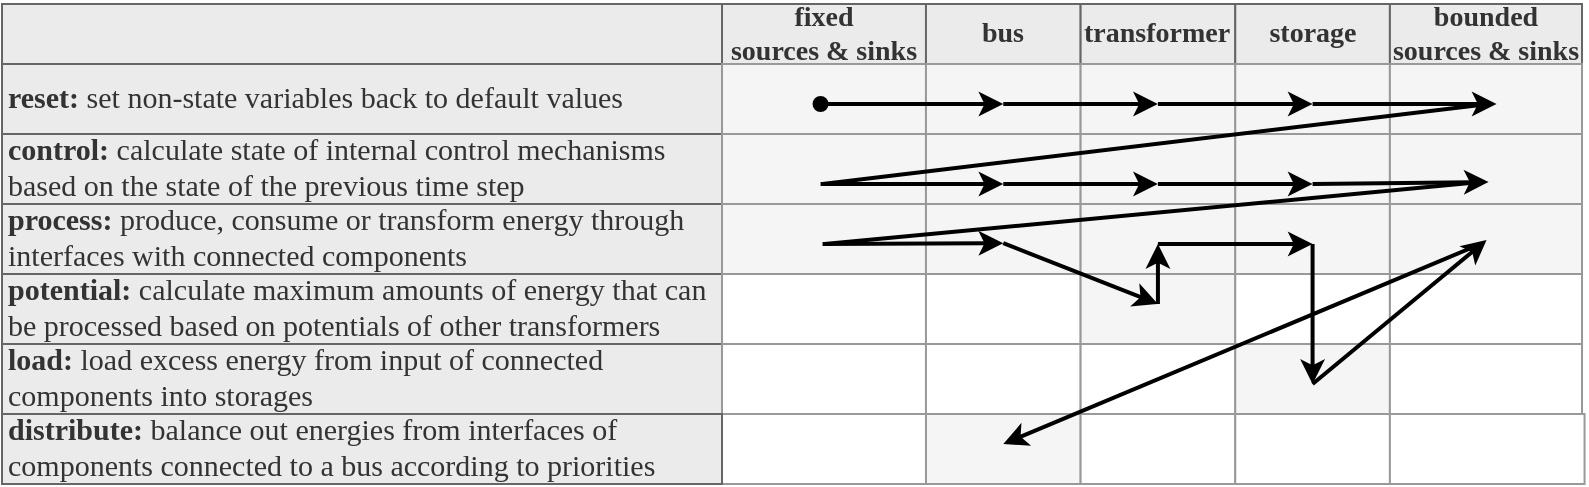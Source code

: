 <mxfile version="20.6.2" type="device"><diagram id="23x8wxZ2Dgz9DGXrz_J-" name="Seite-1"><mxGraphModel dx="1278" dy="-167" grid="1" gridSize="10" guides="1" tooltips="1" connect="1" arrows="1" fold="1" page="1" pageScale="1" pageWidth="1654" pageHeight="1169" math="0" shadow="0"><root><mxCell id="0"/><mxCell id="1" parent="0"/><mxCell id="UcFyxsZBcAPJb8Ku96tM-1" value="" style="group;fillColor=#f5f5f5;strokeColor=#666666;fontColor=#333333;fontFamily=Times New Roman;fontSize=14;container=0;" vertex="1" connectable="0" parent="1"><mxGeometry x="222.678" y="1210" width="618.602" height="240" as="geometry"/></mxCell><mxCell id="UcFyxsZBcAPJb8Ku96tM-2" value="" style="rounded=0;whiteSpace=wrap;html=1;shadow=0;glass=0;sketch=0;fillColor=#f5f5f5;fontColor=#333333;strokeColor=#999999;fontFamily=Times New Roman;fontSize=14;" vertex="1" parent="1"><mxGeometry x="531.979" y="1415" width="77.325" height="35" as="geometry"/></mxCell><mxCell id="UcFyxsZBcAPJb8Ku96tM-3" value="" style="rounded=0;whiteSpace=wrap;html=1;shadow=0;glass=0;sketch=0;fontColor=#333333;fillColor=#FFFFFF;strokeColor=#999999;fontFamily=Times New Roman;fontSize=14;" vertex="1" parent="1"><mxGeometry x="609.304" y="1415" width="77.325" height="35" as="geometry"/></mxCell><mxCell id="UcFyxsZBcAPJb8Ku96tM-4" value="" style="rounded=0;whiteSpace=wrap;html=1;shadow=0;glass=0;sketch=0;fontColor=#333333;fillColor=#FFFFFF;strokeColor=#999999;fontFamily=Times New Roman;fontSize=14;" vertex="1" parent="1"><mxGeometry x="686.629" y="1415" width="77.325" height="35" as="geometry"/></mxCell><mxCell id="UcFyxsZBcAPJb8Ku96tM-5" value="" style="rounded=0;whiteSpace=wrap;html=1;shadow=0;glass=0;sketch=0;fontColor=#333333;fillColor=#FFFFFF;strokeColor=#999999;fontFamily=Times New Roman;fontSize=14;" vertex="1" parent="1"><mxGeometry x="763.95" y="1415" width="97.33" height="35" as="geometry"/></mxCell><mxCell id="UcFyxsZBcAPJb8Ku96tM-6" value="" style="group;fontColor=#333333;fontFamily=Times New Roman;fontSize=14;" vertex="1" connectable="0" parent="1"><mxGeometry x="300.003" y="1210" width="560" height="230" as="geometry"/></mxCell><mxCell id="UcFyxsZBcAPJb8Ku96tM-7" value="fixed &lt;br&gt;sources &amp;amp; sinks" style="rounded=0;whiteSpace=wrap;html=1;shadow=0;glass=0;sketch=0;strokeColor=#666666;fontColor=#333333;fontStyle=1;fillColor=#ebebeb;fontFamily=Times New Roman;fontSize=14;" vertex="1" parent="UcFyxsZBcAPJb8Ku96tM-6"><mxGeometry x="130" width="101.98" height="30" as="geometry"/></mxCell><mxCell id="UcFyxsZBcAPJb8Ku96tM-8" value="bus" style="rounded=0;whiteSpace=wrap;html=1;shadow=0;glass=0;sketch=0;strokeColor=#666666;fontColor=#333333;fontStyle=1;fillColor=#ebebeb;fontFamily=Times New Roman;fontSize=14;" vertex="1" parent="UcFyxsZBcAPJb8Ku96tM-6"><mxGeometry x="231.976" width="77.325" height="30" as="geometry"/></mxCell><mxCell id="UcFyxsZBcAPJb8Ku96tM-9" value="transformer" style="rounded=0;whiteSpace=wrap;html=1;shadow=0;glass=0;sketch=0;strokeColor=#666666;fontColor=#333333;fontStyle=1;fillColor=#ebebeb;fontFamily=Times New Roman;fontSize=14;" vertex="1" parent="UcFyxsZBcAPJb8Ku96tM-6"><mxGeometry x="309.301" width="77.325" height="30" as="geometry"/></mxCell><mxCell id="UcFyxsZBcAPJb8Ku96tM-10" value="storage" style="rounded=0;whiteSpace=wrap;html=1;shadow=0;glass=0;sketch=0;strokeColor=#666666;fontColor=#333333;fontStyle=1;fillColor=#ebebeb;fontFamily=Times New Roman;fontSize=14;" vertex="1" parent="UcFyxsZBcAPJb8Ku96tM-6"><mxGeometry x="386.626" width="77.325" height="30" as="geometry"/></mxCell><mxCell id="UcFyxsZBcAPJb8Ku96tM-11" value="bounded sources &amp;amp; sinks" style="rounded=0;whiteSpace=wrap;html=1;shadow=0;glass=0;sketch=0;strokeColor=#666666;fontColor=#333333;fontStyle=1;fillColor=#ebebeb;fontFamily=Times New Roman;fontSize=14;" vertex="1" parent="UcFyxsZBcAPJb8Ku96tM-6"><mxGeometry x="463.95" width="96.05" height="30" as="geometry"/></mxCell><mxCell id="UcFyxsZBcAPJb8Ku96tM-12" value="&lt;b style=&quot;font-size: 15px;&quot;&gt;reset:&lt;/b&gt; &lt;font style=&quot;font-size: 15px;&quot;&gt;set non-state variables back to default values&lt;/font&gt;" style="rounded=0;whiteSpace=wrap;html=1;shadow=0;glass=0;sketch=0;strokeColor=#666666;fontColor=#333333;fillColor=#ebebeb;fontFamily=Times New Roman;fontSize=15;align=left;spacing=0;spacingTop=-3;spacingLeft=3;spacingBottom=0;spacingRight=0;" vertex="1" parent="UcFyxsZBcAPJb8Ku96tM-6"><mxGeometry x="-230" y="30" width="360" height="35" as="geometry"/></mxCell><mxCell id="UcFyxsZBcAPJb8Ku96tM-13" value="" style="rounded=0;whiteSpace=wrap;html=1;shadow=0;glass=0;sketch=0;strokeColor=#666666;fontColor=#333333;fillColor=#ebebeb;fontFamily=Times New Roman;fontSize=15;align=left;spacing=0;spacingTop=-3;spacingLeft=3;spacingBottom=0;spacingRight=0;" vertex="1" parent="UcFyxsZBcAPJb8Ku96tM-6"><mxGeometry x="-230" width="360" height="30" as="geometry"/></mxCell><mxCell id="UcFyxsZBcAPJb8Ku96tM-14" value="" style="rounded=0;whiteSpace=wrap;html=1;shadow=0;glass=0;sketch=0;fillColor=#f5f5f5;fontColor=#333333;strokeColor=#999999;fontFamily=Times New Roman;fontSize=14;" vertex="1" parent="UcFyxsZBcAPJb8Ku96tM-6"><mxGeometry x="130" y="30" width="101.98" height="35" as="geometry"/></mxCell><mxCell id="UcFyxsZBcAPJb8Ku96tM-15" value="" style="rounded=0;whiteSpace=wrap;html=1;shadow=0;glass=0;sketch=0;fillColor=#f5f5f5;fontColor=#333333;strokeColor=#999999;fontFamily=Times New Roman;fontSize=14;" vertex="1" parent="UcFyxsZBcAPJb8Ku96tM-6"><mxGeometry x="231.976" y="30" width="77.325" height="35" as="geometry"/></mxCell><mxCell id="UcFyxsZBcAPJb8Ku96tM-16" value="" style="rounded=0;whiteSpace=wrap;html=1;shadow=0;glass=0;sketch=0;fillColor=#f5f5f5;fontColor=#333333;strokeColor=#999999;fontFamily=Times New Roman;fontSize=14;" vertex="1" parent="UcFyxsZBcAPJb8Ku96tM-6"><mxGeometry x="309.301" y="30" width="77.325" height="35" as="geometry"/></mxCell><mxCell id="UcFyxsZBcAPJb8Ku96tM-17" value="" style="rounded=0;whiteSpace=wrap;html=1;shadow=0;glass=0;sketch=0;fillColor=#f5f5f5;fontColor=#333333;strokeColor=#999999;fontFamily=Times New Roman;fontSize=14;" vertex="1" parent="UcFyxsZBcAPJb8Ku96tM-6"><mxGeometry x="386.626" y="30" width="77.325" height="35" as="geometry"/></mxCell><mxCell id="UcFyxsZBcAPJb8Ku96tM-18" value="" style="rounded=0;whiteSpace=wrap;html=1;shadow=0;glass=0;sketch=0;fillColor=#f5f5f5;fontColor=#333333;strokeColor=#999999;fontFamily=Times New Roman;fontSize=14;" vertex="1" parent="UcFyxsZBcAPJb8Ku96tM-6"><mxGeometry x="463.95" y="30" width="96.05" height="35" as="geometry"/></mxCell><mxCell id="UcFyxsZBcAPJb8Ku96tM-19" value="&lt;b style=&quot;font-size: 15px;&quot;&gt;control:&lt;/b&gt; &lt;font style=&quot;font-size: 15px;&quot;&gt;calculate state of internal control mechanisms based on the state of the previous time step&lt;/font&gt;" style="rounded=0;whiteSpace=wrap;html=1;shadow=0;glass=0;sketch=0;strokeColor=#666666;fontColor=#333333;fillColor=#ebebeb;fontFamily=Times New Roman;fontSize=15;align=left;spacing=0;spacingTop=-3;spacingLeft=3;spacingBottom=0;spacingRight=0;" vertex="1" parent="UcFyxsZBcAPJb8Ku96tM-6"><mxGeometry x="-230" y="65" width="360" height="35" as="geometry"/></mxCell><mxCell id="UcFyxsZBcAPJb8Ku96tM-20" value="" style="rounded=0;whiteSpace=wrap;html=1;shadow=0;glass=0;sketch=0;fillColor=#f5f5f5;fontColor=#333333;strokeColor=#999999;fontFamily=Times New Roman;fontSize=14;" vertex="1" parent="UcFyxsZBcAPJb8Ku96tM-6"><mxGeometry x="130" y="65" width="101.98" height="35" as="geometry"/></mxCell><mxCell id="UcFyxsZBcAPJb8Ku96tM-21" value="" style="rounded=0;whiteSpace=wrap;html=1;shadow=0;glass=0;sketch=0;fillColor=#f5f5f5;fontColor=#333333;strokeColor=#999999;fontFamily=Times New Roman;fontSize=14;" vertex="1" parent="UcFyxsZBcAPJb8Ku96tM-6"><mxGeometry x="231.976" y="65" width="77.325" height="35" as="geometry"/></mxCell><mxCell id="UcFyxsZBcAPJb8Ku96tM-22" value="" style="rounded=0;whiteSpace=wrap;html=1;shadow=0;glass=0;sketch=0;fillColor=#f5f5f5;fontColor=#333333;strokeColor=#999999;fontFamily=Times New Roman;fontSize=14;" vertex="1" parent="UcFyxsZBcAPJb8Ku96tM-6"><mxGeometry x="309.301" y="65" width="77.325" height="35" as="geometry"/></mxCell><mxCell id="UcFyxsZBcAPJb8Ku96tM-23" value="" style="rounded=0;whiteSpace=wrap;html=1;shadow=0;glass=0;sketch=0;fillColor=#f5f5f5;fontColor=#333333;strokeColor=#999999;fontFamily=Times New Roman;fontSize=14;" vertex="1" parent="UcFyxsZBcAPJb8Ku96tM-6"><mxGeometry x="386.626" y="65" width="77.325" height="35" as="geometry"/></mxCell><mxCell id="UcFyxsZBcAPJb8Ku96tM-24" value="" style="rounded=0;whiteSpace=wrap;html=1;shadow=0;glass=0;sketch=0;fillColor=#f5f5f5;fontColor=#333333;strokeColor=#999999;fontFamily=Times New Roman;fontSize=14;" vertex="1" parent="UcFyxsZBcAPJb8Ku96tM-6"><mxGeometry x="463.95" y="65" width="96.05" height="35" as="geometry"/></mxCell><mxCell id="UcFyxsZBcAPJb8Ku96tM-25" value="&lt;b style=&quot;font-size: 15px;&quot;&gt;process:&lt;/b&gt; &lt;font style=&quot;font-size: 15px;&quot;&gt;produce, consume or transform energy through interfaces with connected components&lt;/font&gt;" style="rounded=0;whiteSpace=wrap;html=1;shadow=0;glass=0;sketch=0;strokeColor=#666666;fontColor=#333333;fillColor=#ebebeb;fontFamily=Times New Roman;fontSize=15;verticalAlign=middle;align=left;spacing=0;spacingTop=-3;spacingLeft=3;spacingBottom=0;spacingRight=0;" vertex="1" parent="UcFyxsZBcAPJb8Ku96tM-6"><mxGeometry x="-230" y="100" width="360" height="35" as="geometry"/></mxCell><mxCell id="UcFyxsZBcAPJb8Ku96tM-26" value="" style="rounded=0;whiteSpace=wrap;html=1;shadow=0;glass=0;sketch=0;fillColor=#f5f5f5;fontColor=#333333;strokeColor=#999999;fontFamily=Times New Roman;fontSize=14;" vertex="1" parent="UcFyxsZBcAPJb8Ku96tM-6"><mxGeometry x="130" y="100" width="101.98" height="35" as="geometry"/></mxCell><mxCell id="UcFyxsZBcAPJb8Ku96tM-27" value="" style="rounded=0;whiteSpace=wrap;html=1;shadow=0;glass=0;sketch=0;fillColor=#f5f5f5;fontColor=#333333;strokeColor=#999999;fontFamily=Times New Roman;fontSize=14;" vertex="1" parent="UcFyxsZBcAPJb8Ku96tM-6"><mxGeometry x="231.976" y="100" width="77.325" height="35" as="geometry"/></mxCell><mxCell id="UcFyxsZBcAPJb8Ku96tM-28" value="" style="rounded=0;whiteSpace=wrap;html=1;shadow=0;glass=0;sketch=0;fillColor=#f5f5f5;fontColor=#333333;strokeColor=#999999;fontFamily=Times New Roman;fontSize=14;" vertex="1" parent="UcFyxsZBcAPJb8Ku96tM-6"><mxGeometry x="309.301" y="100" width="77.325" height="35" as="geometry"/></mxCell><mxCell id="UcFyxsZBcAPJb8Ku96tM-29" value="" style="rounded=0;whiteSpace=wrap;html=1;shadow=0;glass=0;sketch=0;fillColor=#f5f5f5;fontColor=#333333;strokeColor=#999999;fontFamily=Times New Roman;fontSize=14;" vertex="1" parent="UcFyxsZBcAPJb8Ku96tM-6"><mxGeometry x="386.626" y="100" width="77.325" height="35" as="geometry"/></mxCell><mxCell id="UcFyxsZBcAPJb8Ku96tM-30" value="" style="rounded=0;whiteSpace=wrap;html=1;shadow=0;glass=0;sketch=0;fillColor=#f5f5f5;fontColor=#333333;strokeColor=#999999;fontFamily=Times New Roman;fontSize=14;" vertex="1" parent="UcFyxsZBcAPJb8Ku96tM-6"><mxGeometry x="463.95" y="100" width="96.05" height="35" as="geometry"/></mxCell><mxCell id="UcFyxsZBcAPJb8Ku96tM-31" value="&lt;b style=&quot;font-size: 15px;&quot;&gt;potential:&lt;/b&gt; &lt;font style=&quot;font-size: 15px;&quot;&gt;calculate maximum amounts of energy that can be processed based on potentials of other transformers&lt;/font&gt;" style="rounded=0;whiteSpace=wrap;html=1;shadow=0;glass=0;sketch=0;strokeColor=#666666;fontColor=#333333;fillColor=#ebebeb;fontFamily=Times New Roman;fontSize=15;align=left;spacing=0;spacingTop=-3;spacingLeft=3;spacingBottom=0;spacingRight=0;" vertex="1" parent="UcFyxsZBcAPJb8Ku96tM-6"><mxGeometry x="-230" y="135" width="360" height="35" as="geometry"/></mxCell><mxCell id="UcFyxsZBcAPJb8Ku96tM-32" value="" style="rounded=0;whiteSpace=wrap;html=1;shadow=0;glass=0;sketch=0;fontColor=#333333;fillColor=#FFFFFF;strokeColor=#999999;fontFamily=Times New Roman;fontSize=14;" vertex="1" parent="UcFyxsZBcAPJb8Ku96tM-6"><mxGeometry x="130" y="135" width="101.98" height="35" as="geometry"/></mxCell><mxCell id="UcFyxsZBcAPJb8Ku96tM-33" value="" style="rounded=0;whiteSpace=wrap;html=1;shadow=0;glass=0;sketch=0;fontColor=#333333;fillColor=#FFFFFF;strokeColor=#999999;fontFamily=Times New Roman;fontSize=14;" vertex="1" parent="UcFyxsZBcAPJb8Ku96tM-6"><mxGeometry x="231.976" y="135" width="77.325" height="35" as="geometry"/></mxCell><mxCell id="UcFyxsZBcAPJb8Ku96tM-34" value="" style="rounded=0;whiteSpace=wrap;html=1;shadow=0;glass=0;sketch=0;fillColor=#f5f5f5;fontColor=#333333;strokeColor=#999999;fontFamily=Times New Roman;fontSize=14;" vertex="1" parent="UcFyxsZBcAPJb8Ku96tM-6"><mxGeometry x="309.301" y="135" width="77.325" height="35" as="geometry"/></mxCell><mxCell id="UcFyxsZBcAPJb8Ku96tM-35" value="" style="rounded=0;whiteSpace=wrap;html=1;shadow=0;glass=0;sketch=0;fontColor=#333333;fillColor=#FFFFFF;strokeColor=#999999;fontFamily=Times New Roman;fontSize=14;" vertex="1" parent="UcFyxsZBcAPJb8Ku96tM-6"><mxGeometry x="386.626" y="135" width="77.325" height="35" as="geometry"/></mxCell><mxCell id="UcFyxsZBcAPJb8Ku96tM-36" value="" style="rounded=0;whiteSpace=wrap;html=1;shadow=0;glass=0;sketch=0;fontColor=#333333;fillColor=#FFFFFF;strokeColor=#999999;fontFamily=Times New Roman;fontSize=14;" vertex="1" parent="UcFyxsZBcAPJb8Ku96tM-6"><mxGeometry x="463.95" y="135" width="96.05" height="35" as="geometry"/></mxCell><mxCell id="UcFyxsZBcAPJb8Ku96tM-37" value="&lt;b style=&quot;font-size: 15px;&quot;&gt;load:&lt;/b&gt; &lt;font style=&quot;font-size: 15px;&quot;&gt;load excess energy from input of connected components into storages&lt;/font&gt;" style="rounded=0;whiteSpace=wrap;html=1;shadow=0;glass=0;sketch=0;strokeColor=#666666;fontColor=#333333;fillColor=#ebebeb;fontFamily=Times New Roman;fontSize=15;align=left;spacing=0;spacingTop=-3;spacingLeft=3;spacingBottom=0;spacingRight=0;" vertex="1" parent="UcFyxsZBcAPJb8Ku96tM-6"><mxGeometry x="-230" y="170" width="360" height="35" as="geometry"/></mxCell><mxCell id="UcFyxsZBcAPJb8Ku96tM-38" value="" style="rounded=0;whiteSpace=wrap;html=1;shadow=0;glass=0;sketch=0;fontColor=#333333;fillColor=#FFFFFF;strokeColor=#999999;fontFamily=Times New Roman;fontSize=14;" vertex="1" parent="UcFyxsZBcAPJb8Ku96tM-6"><mxGeometry x="130" y="170" width="101.98" height="35" as="geometry"/></mxCell><mxCell id="UcFyxsZBcAPJb8Ku96tM-39" value="" style="rounded=0;whiteSpace=wrap;html=1;shadow=0;glass=0;sketch=0;fontColor=#333333;fillColor=#FFFFFF;strokeColor=#999999;fontFamily=Times New Roman;fontSize=14;" vertex="1" parent="UcFyxsZBcAPJb8Ku96tM-6"><mxGeometry x="231.976" y="170" width="77.325" height="35" as="geometry"/></mxCell><mxCell id="UcFyxsZBcAPJb8Ku96tM-40" value="" style="rounded=0;whiteSpace=wrap;html=1;shadow=0;glass=0;sketch=0;fontColor=#333333;fillColor=#FFFFFF;strokeColor=#999999;fontFamily=Times New Roman;fontSize=14;" vertex="1" parent="UcFyxsZBcAPJb8Ku96tM-6"><mxGeometry x="309.301" y="170" width="77.325" height="35" as="geometry"/></mxCell><mxCell id="UcFyxsZBcAPJb8Ku96tM-41" value="" style="rounded=0;whiteSpace=wrap;html=1;shadow=0;glass=0;sketch=0;fillColor=#f5f5f5;fontColor=#333333;strokeColor=#999999;fontFamily=Times New Roman;fontSize=14;" vertex="1" parent="UcFyxsZBcAPJb8Ku96tM-6"><mxGeometry x="386.626" y="170" width="77.325" height="35" as="geometry"/></mxCell><mxCell id="UcFyxsZBcAPJb8Ku96tM-42" value="" style="rounded=0;whiteSpace=wrap;html=1;shadow=0;glass=0;sketch=0;fontColor=#333333;fillColor=#FFFFFF;strokeColor=#999999;fontFamily=Times New Roman;fontSize=14;" vertex="1" parent="UcFyxsZBcAPJb8Ku96tM-6"><mxGeometry x="463.95" y="170" width="96.05" height="35" as="geometry"/></mxCell><mxCell id="UcFyxsZBcAPJb8Ku96tM-43" value="" style="endArrow=classic;html=1;shadow=0;strokeWidth=2;fillColor=#f5f5f5;startArrow=oval;startFill=1;fontFamily=Times New Roman;fontSize=14;" edge="1" parent="UcFyxsZBcAPJb8Ku96tM-6"><mxGeometry width="50" height="50" relative="1" as="geometry"><mxPoint x="179.277" y="50" as="sourcePoint"/><mxPoint x="270.638" y="50" as="targetPoint"/></mxGeometry></mxCell><mxCell id="UcFyxsZBcAPJb8Ku96tM-44" value="" style="endArrow=classic;html=1;shadow=0;strokeWidth=2;fillColor=#f5f5f5;fontFamily=Times New Roman;fontSize=14;" edge="1" parent="UcFyxsZBcAPJb8Ku96tM-6"><mxGeometry width="50" height="50" relative="1" as="geometry"><mxPoint x="270.638" y="50" as="sourcePoint"/><mxPoint x="347.964" y="50" as="targetPoint"/></mxGeometry></mxCell><mxCell id="UcFyxsZBcAPJb8Ku96tM-45" value="" style="endArrow=classic;html=1;shadow=0;strokeWidth=2;fillColor=#f5f5f5;fontFamily=Times New Roman;fontSize=14;" edge="1" parent="UcFyxsZBcAPJb8Ku96tM-6"><mxGeometry width="50" height="50" relative="1" as="geometry"><mxPoint x="347.964" y="50" as="sourcePoint"/><mxPoint x="425.289" y="50" as="targetPoint"/></mxGeometry></mxCell><mxCell id="UcFyxsZBcAPJb8Ku96tM-46" value="" style="endArrow=classic;html=1;shadow=0;strokeWidth=2;fillColor=#f5f5f5;fontFamily=Times New Roman;fontSize=14;" edge="1" parent="UcFyxsZBcAPJb8Ku96tM-6"><mxGeometry width="50" height="50" relative="1" as="geometry"><mxPoint x="425.289" y="50" as="sourcePoint"/><mxPoint x="517.277" y="50" as="targetPoint"/></mxGeometry></mxCell><mxCell id="UcFyxsZBcAPJb8Ku96tM-47" value="" style="endArrow=classic;html=1;shadow=0;strokeWidth=2;fillColor=#f5f5f5;fontFamily=Times New Roman;fontSize=14;" edge="1" parent="UcFyxsZBcAPJb8Ku96tM-6"><mxGeometry width="50" height="50" relative="1" as="geometry"><mxPoint x="179.277" y="90" as="sourcePoint"/><mxPoint x="270.638" y="90" as="targetPoint"/></mxGeometry></mxCell><mxCell id="UcFyxsZBcAPJb8Ku96tM-48" value="" style="endArrow=classic;html=1;shadow=0;strokeWidth=2;fillColor=#f5f5f5;fontFamily=Times New Roman;fontSize=14;" edge="1" parent="UcFyxsZBcAPJb8Ku96tM-6"><mxGeometry width="50" height="50" relative="1" as="geometry"><mxPoint x="270.638" y="90" as="sourcePoint"/><mxPoint x="347.964" y="90" as="targetPoint"/></mxGeometry></mxCell><mxCell id="UcFyxsZBcAPJb8Ku96tM-49" value="" style="endArrow=classic;html=1;shadow=0;strokeWidth=2;fillColor=#f5f5f5;fontFamily=Times New Roman;fontSize=14;" edge="1" parent="UcFyxsZBcAPJb8Ku96tM-6"><mxGeometry width="50" height="50" relative="1" as="geometry"><mxPoint x="347.964" y="90" as="sourcePoint"/><mxPoint x="425.289" y="90" as="targetPoint"/></mxGeometry></mxCell><mxCell id="UcFyxsZBcAPJb8Ku96tM-50" value="" style="endArrow=classic;html=1;shadow=0;strokeWidth=2;fillColor=#f5f5f5;fontFamily=Times New Roman;fontSize=14;" edge="1" parent="UcFyxsZBcAPJb8Ku96tM-6"><mxGeometry width="50" height="50" relative="1" as="geometry"><mxPoint x="425.289" y="90" as="sourcePoint"/><mxPoint x="513.277" y="89" as="targetPoint"/></mxGeometry></mxCell><mxCell id="UcFyxsZBcAPJb8Ku96tM-51" value="" style="endArrow=none;html=1;shadow=0;strokeWidth=2;fillColor=#f5f5f5;endFill=0;fontFamily=Times New Roman;fontSize=14;" edge="1" parent="UcFyxsZBcAPJb8Ku96tM-6"><mxGeometry width="50" height="50" relative="1" as="geometry"><mxPoint x="513.277" y="50" as="sourcePoint"/><mxPoint x="180.277" y="90" as="targetPoint"/></mxGeometry></mxCell><mxCell id="UcFyxsZBcAPJb8Ku96tM-52" value="" style="endArrow=classic;html=1;shadow=0;strokeWidth=2;fillColor=#f5f5f5;fontFamily=Times New Roman;fontSize=14;" edge="1" parent="UcFyxsZBcAPJb8Ku96tM-6"><mxGeometry width="50" height="50" relative="1" as="geometry"><mxPoint x="180.277" y="120" as="sourcePoint"/><mxPoint x="270.638" y="119.58" as="targetPoint"/></mxGeometry></mxCell><mxCell id="UcFyxsZBcAPJb8Ku96tM-53" value="" style="endArrow=classic;html=1;shadow=0;strokeWidth=2;fillColor=#f5f5f5;fontFamily=Times New Roman;fontSize=14;" edge="1" parent="UcFyxsZBcAPJb8Ku96tM-6"><mxGeometry width="50" height="50" relative="1" as="geometry"><mxPoint x="270.638" y="119.58" as="sourcePoint"/><mxPoint x="347.964" y="150" as="targetPoint"/></mxGeometry></mxCell><mxCell id="UcFyxsZBcAPJb8Ku96tM-54" value="" style="endArrow=classic;html=1;shadow=0;strokeWidth=2;fillColor=#f5f5f5;fontFamily=Times New Roman;fontSize=14;" edge="1" parent="UcFyxsZBcAPJb8Ku96tM-6"><mxGeometry width="50" height="50" relative="1" as="geometry"><mxPoint x="347.964" y="120" as="sourcePoint"/><mxPoint x="425.289" y="120" as="targetPoint"/></mxGeometry></mxCell><mxCell id="UcFyxsZBcAPJb8Ku96tM-55" value="" style="endArrow=classic;html=1;shadow=0;strokeWidth=2;fillColor=#f5f5f5;fontFamily=Times New Roman;fontSize=14;" edge="1" parent="UcFyxsZBcAPJb8Ku96tM-6"><mxGeometry width="50" height="50" relative="1" as="geometry"><mxPoint x="425.289" y="190" as="sourcePoint"/><mxPoint x="512.277" y="118" as="targetPoint"/></mxGeometry></mxCell><mxCell id="UcFyxsZBcAPJb8Ku96tM-56" value="" style="endArrow=classic;html=1;shadow=0;strokeWidth=2;fillColor=#f5f5f5;fontFamily=Times New Roman;fontSize=14;" edge="1" parent="UcFyxsZBcAPJb8Ku96tM-6"><mxGeometry width="50" height="50" relative="1" as="geometry"><mxPoint x="347.964" y="150" as="sourcePoint"/><mxPoint x="347.964" y="120" as="targetPoint"/></mxGeometry></mxCell><mxCell id="UcFyxsZBcAPJb8Ku96tM-57" value="" style="endArrow=classic;html=1;shadow=0;strokeWidth=2;fillColor=#f5f5f5;fontFamily=Times New Roman;fontSize=14;" edge="1" parent="UcFyxsZBcAPJb8Ku96tM-6"><mxGeometry width="50" height="50" relative="1" as="geometry"><mxPoint x="425.289" y="120" as="sourcePoint"/><mxPoint x="425.289" y="190" as="targetPoint"/></mxGeometry></mxCell><mxCell id="UcFyxsZBcAPJb8Ku96tM-58" value="" style="endArrow=none;html=1;shadow=0;strokeWidth=2;fillColor=#f5f5f5;endFill=0;fontFamily=Times New Roman;fontSize=14;" edge="1" parent="UcFyxsZBcAPJb8Ku96tM-6"><mxGeometry width="50" height="50" relative="1" as="geometry"><mxPoint x="509.277" y="89" as="sourcePoint"/><mxPoint x="181.277" y="120" as="targetPoint"/></mxGeometry></mxCell><mxCell id="UcFyxsZBcAPJb8Ku96tM-59" value="" style="endArrow=classic;html=1;shadow=0;strokeWidth=2;fillColor=#f5f5f5;fontFamily=Times New Roman;fontSize=14;" edge="1" parent="UcFyxsZBcAPJb8Ku96tM-6"><mxGeometry width="50" height="50" relative="1" as="geometry"><mxPoint x="509.277" y="120" as="sourcePoint"/><mxPoint x="270.638" y="220" as="targetPoint"/></mxGeometry></mxCell><mxCell id="UcFyxsZBcAPJb8Ku96tM-60" value="" style="rounded=0;whiteSpace=wrap;html=1;shadow=0;glass=0;sketch=0;fontColor=#333333;fillColor=#FFFFFF;strokeColor=#999999;fontFamily=Times New Roman;fontSize=14;" vertex="1" parent="1"><mxGeometry x="430.003" y="1415" width="101.98" height="35" as="geometry"/></mxCell><mxCell id="UcFyxsZBcAPJb8Ku96tM-61" value="&lt;b&gt;distribute:&lt;/b&gt;&amp;nbsp;balance out energies from interfaces of components connected to a bus according to priorities" style="rounded=0;whiteSpace=wrap;html=1;shadow=0;glass=0;sketch=0;strokeColor=#666666;fontColor=#333333;fillColor=#ebebeb;fontFamily=Times New Roman;fontSize=15;align=left;spacing=0;spacingTop=-3;spacingLeft=3;spacingBottom=0;spacingRight=0;" vertex="1" parent="1"><mxGeometry x="70.003" y="1415" width="360" height="35" as="geometry"/></mxCell></root></mxGraphModel></diagram></mxfile>